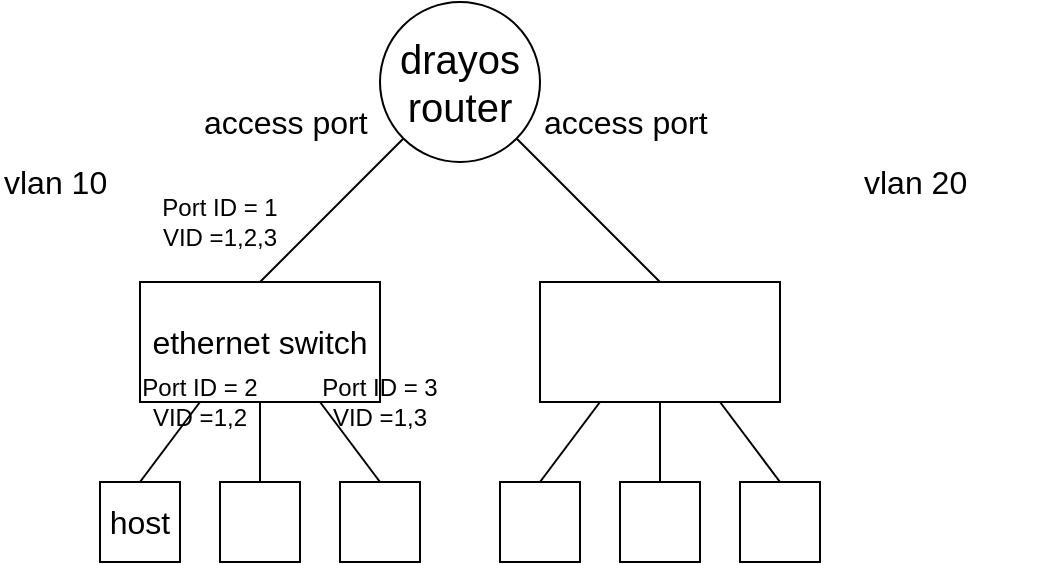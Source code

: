 <mxfile version="12.7.9" type="device"><diagram id="kbtNOsz7rqfZJP28Q2Al" name="Page-1"><mxGraphModel dx="786" dy="524" grid="1" gridSize="10" guides="1" tooltips="1" connect="1" arrows="1" fold="1" page="1" pageScale="1" pageWidth="827" pageHeight="1169" math="0" shadow="0"><root><mxCell id="0"/><mxCell id="1" parent="0"/><mxCell id="G7B1lYGrOHdfxZbzGB4v-1" value="&lt;font style=&quot;font-size: 20px&quot;&gt;drayos router&lt;/font&gt;" style="ellipse;whiteSpace=wrap;html=1;aspect=fixed;" vertex="1" parent="1"><mxGeometry x="360" y="80" width="80" height="80" as="geometry"/></mxCell><mxCell id="G7B1lYGrOHdfxZbzGB4v-2" value="&lt;font style=&quot;font-size: 16px&quot;&gt;ethernet switch&lt;/font&gt;" style="rounded=0;whiteSpace=wrap;html=1;" vertex="1" parent="1"><mxGeometry x="240" y="220" width="120" height="60" as="geometry"/></mxCell><mxCell id="G7B1lYGrOHdfxZbzGB4v-3" value="" style="rounded=0;whiteSpace=wrap;html=1;" vertex="1" parent="1"><mxGeometry x="440" y="220" width="120" height="60" as="geometry"/></mxCell><mxCell id="G7B1lYGrOHdfxZbzGB4v-4" value="&lt;font style=&quot;font-size: 16px&quot;&gt;host&lt;/font&gt;" style="whiteSpace=wrap;html=1;aspect=fixed;" vertex="1" parent="1"><mxGeometry x="220" y="320" width="40" height="40" as="geometry"/></mxCell><mxCell id="G7B1lYGrOHdfxZbzGB4v-5" value="" style="whiteSpace=wrap;html=1;aspect=fixed;" vertex="1" parent="1"><mxGeometry x="280" y="320" width="40" height="40" as="geometry"/></mxCell><mxCell id="G7B1lYGrOHdfxZbzGB4v-6" value="" style="whiteSpace=wrap;html=1;aspect=fixed;" vertex="1" parent="1"><mxGeometry x="340" y="320" width="40" height="40" as="geometry"/></mxCell><mxCell id="G7B1lYGrOHdfxZbzGB4v-7" value="" style="whiteSpace=wrap;html=1;aspect=fixed;" vertex="1" parent="1"><mxGeometry x="420" y="320" width="40" height="40" as="geometry"/></mxCell><mxCell id="G7B1lYGrOHdfxZbzGB4v-8" value="" style="whiteSpace=wrap;html=1;aspect=fixed;" vertex="1" parent="1"><mxGeometry x="480" y="320" width="40" height="40" as="geometry"/></mxCell><mxCell id="G7B1lYGrOHdfxZbzGB4v-9" value="" style="whiteSpace=wrap;html=1;aspect=fixed;" vertex="1" parent="1"><mxGeometry x="540" y="320" width="40" height="40" as="geometry"/></mxCell><mxCell id="G7B1lYGrOHdfxZbzGB4v-10" value="" style="endArrow=none;html=1;exitX=0.5;exitY=0;exitDx=0;exitDy=0;entryX=0;entryY=1;entryDx=0;entryDy=0;" edge="1" parent="1" source="G7B1lYGrOHdfxZbzGB4v-2" target="G7B1lYGrOHdfxZbzGB4v-1"><mxGeometry width="50" height="50" relative="1" as="geometry"><mxPoint x="380" y="290" as="sourcePoint"/><mxPoint x="430" y="240" as="targetPoint"/></mxGeometry></mxCell><mxCell id="G7B1lYGrOHdfxZbzGB4v-11" value="" style="endArrow=none;html=1;exitX=0.5;exitY=0;exitDx=0;exitDy=0;entryX=1;entryY=1;entryDx=0;entryDy=0;" edge="1" parent="1" source="G7B1lYGrOHdfxZbzGB4v-3" target="G7B1lYGrOHdfxZbzGB4v-1"><mxGeometry width="50" height="50" relative="1" as="geometry"><mxPoint x="310" y="230" as="sourcePoint"/><mxPoint x="381.716" y="158.284" as="targetPoint"/></mxGeometry></mxCell><mxCell id="G7B1lYGrOHdfxZbzGB4v-13" value="" style="endArrow=none;html=1;exitX=0.5;exitY=0;exitDx=0;exitDy=0;entryX=0.25;entryY=1;entryDx=0;entryDy=0;" edge="1" parent="1" source="G7B1lYGrOHdfxZbzGB4v-4" target="G7B1lYGrOHdfxZbzGB4v-2"><mxGeometry width="50" height="50" relative="1" as="geometry"><mxPoint x="310" y="230" as="sourcePoint"/><mxPoint x="381.716" y="158.284" as="targetPoint"/></mxGeometry></mxCell><mxCell id="G7B1lYGrOHdfxZbzGB4v-14" value="" style="endArrow=none;html=1;exitX=0.5;exitY=0;exitDx=0;exitDy=0;entryX=0.5;entryY=1;entryDx=0;entryDy=0;" edge="1" parent="1" source="G7B1lYGrOHdfxZbzGB4v-5" target="G7B1lYGrOHdfxZbzGB4v-2"><mxGeometry width="50" height="50" relative="1" as="geometry"><mxPoint x="250" y="330" as="sourcePoint"/><mxPoint x="280" y="290" as="targetPoint"/></mxGeometry></mxCell><mxCell id="G7B1lYGrOHdfxZbzGB4v-15" value="" style="endArrow=none;html=1;exitX=0.5;exitY=0;exitDx=0;exitDy=0;entryX=0.75;entryY=1;entryDx=0;entryDy=0;" edge="1" parent="1" source="G7B1lYGrOHdfxZbzGB4v-6" target="G7B1lYGrOHdfxZbzGB4v-2"><mxGeometry width="50" height="50" relative="1" as="geometry"><mxPoint x="260" y="340" as="sourcePoint"/><mxPoint x="290" y="300" as="targetPoint"/></mxGeometry></mxCell><mxCell id="G7B1lYGrOHdfxZbzGB4v-16" value="" style="endArrow=none;html=1;exitX=0.5;exitY=0;exitDx=0;exitDy=0;entryX=0.25;entryY=1;entryDx=0;entryDy=0;" edge="1" parent="1" source="G7B1lYGrOHdfxZbzGB4v-7" target="G7B1lYGrOHdfxZbzGB4v-3"><mxGeometry width="50" height="50" relative="1" as="geometry"><mxPoint x="250" y="330" as="sourcePoint"/><mxPoint x="280" y="290" as="targetPoint"/></mxGeometry></mxCell><mxCell id="G7B1lYGrOHdfxZbzGB4v-17" value="" style="endArrow=none;html=1;exitX=0.5;exitY=0;exitDx=0;exitDy=0;entryX=0.5;entryY=1;entryDx=0;entryDy=0;" edge="1" parent="1" source="G7B1lYGrOHdfxZbzGB4v-8" target="G7B1lYGrOHdfxZbzGB4v-3"><mxGeometry width="50" height="50" relative="1" as="geometry"><mxPoint x="310" y="330" as="sourcePoint"/><mxPoint x="310" y="290" as="targetPoint"/></mxGeometry></mxCell><mxCell id="G7B1lYGrOHdfxZbzGB4v-18" value="" style="endArrow=none;html=1;exitX=0.5;exitY=0;exitDx=0;exitDy=0;entryX=0.75;entryY=1;entryDx=0;entryDy=0;" edge="1" parent="1" source="G7B1lYGrOHdfxZbzGB4v-9" target="G7B1lYGrOHdfxZbzGB4v-3"><mxGeometry width="50" height="50" relative="1" as="geometry"><mxPoint x="370" y="330" as="sourcePoint"/><mxPoint x="340" y="290" as="targetPoint"/></mxGeometry></mxCell><mxCell id="G7B1lYGrOHdfxZbzGB4v-19" value="&lt;div style=&quot;font-size: 16px&quot; align=&quot;left&quot;&gt;&lt;font style=&quot;font-size: 16px&quot;&gt;vlan 10&lt;/font&gt;&lt;font style=&quot;font-size: 16px&quot;&gt;&lt;font style=&quot;font-size: 16px&quot;&gt;&lt;br&gt;&lt;/font&gt;&lt;/font&gt;&lt;/div&gt;" style="text;html=1;strokeColor=none;fillColor=none;align=left;verticalAlign=middle;whiteSpace=wrap;rounded=0;" vertex="1" parent="1"><mxGeometry x="170" y="160" width="60" height="20" as="geometry"/></mxCell><mxCell id="G7B1lYGrOHdfxZbzGB4v-21" value="&lt;div style=&quot;font-size: 16px&quot; align=&quot;left&quot;&gt;&lt;font style=&quot;font-size: 16px&quot;&gt;vlan 20&lt;/font&gt;&lt;br&gt;&lt;/div&gt;" style="text;html=1;strokeColor=none;fillColor=none;align=left;verticalAlign=middle;whiteSpace=wrap;rounded=0;" vertex="1" parent="1"><mxGeometry x="600" y="160" width="90" height="20" as="geometry"/></mxCell><mxCell id="G7B1lYGrOHdfxZbzGB4v-24" value="&lt;div style=&quot;font-size: 16px&quot; align=&quot;left&quot;&gt;&lt;font style=&quot;font-size: 16px&quot;&gt;&lt;font style=&quot;font-size: 16px&quot;&gt;access port&lt;/font&gt;&lt;/font&gt;&lt;br&gt;&lt;/div&gt;" style="text;html=1;strokeColor=none;fillColor=none;align=left;verticalAlign=middle;whiteSpace=wrap;rounded=0;" vertex="1" parent="1"><mxGeometry x="270" y="130" width="90" height="20" as="geometry"/></mxCell><mxCell id="G7B1lYGrOHdfxZbzGB4v-25" value="&lt;div style=&quot;font-size: 16px&quot; align=&quot;left&quot;&gt;&lt;font style=&quot;font-size: 16px&quot;&gt;&lt;font style=&quot;font-size: 16px&quot;&gt;access port&lt;/font&gt;&lt;/font&gt;&lt;br&gt;&lt;/div&gt;" style="text;html=1;strokeColor=none;fillColor=none;align=left;verticalAlign=middle;whiteSpace=wrap;rounded=0;rotation=0;" vertex="1" parent="1"><mxGeometry x="440" y="130" width="90" height="20" as="geometry"/></mxCell><mxCell id="G7B1lYGrOHdfxZbzGB4v-28" value="Port ID = 2&lt;br&gt;VID =1,2" style="text;html=1;strokeColor=none;fillColor=none;align=center;verticalAlign=middle;whiteSpace=wrap;rounded=0;" vertex="1" parent="1"><mxGeometry x="230" y="260" width="80" height="40" as="geometry"/></mxCell><mxCell id="G7B1lYGrOHdfxZbzGB4v-30" value="Port ID = 3&lt;br&gt;VID =1,3" style="text;html=1;strokeColor=none;fillColor=none;align=center;verticalAlign=middle;whiteSpace=wrap;rounded=0;" vertex="1" parent="1"><mxGeometry x="320" y="260" width="80" height="40" as="geometry"/></mxCell><mxCell id="G7B1lYGrOHdfxZbzGB4v-31" value="Port ID = 1&lt;br&gt;VID =1,2,3" style="text;html=1;strokeColor=none;fillColor=none;align=center;verticalAlign=middle;whiteSpace=wrap;rounded=0;" vertex="1" parent="1"><mxGeometry x="240" y="170" width="80" height="40" as="geometry"/></mxCell></root></mxGraphModel></diagram></mxfile>